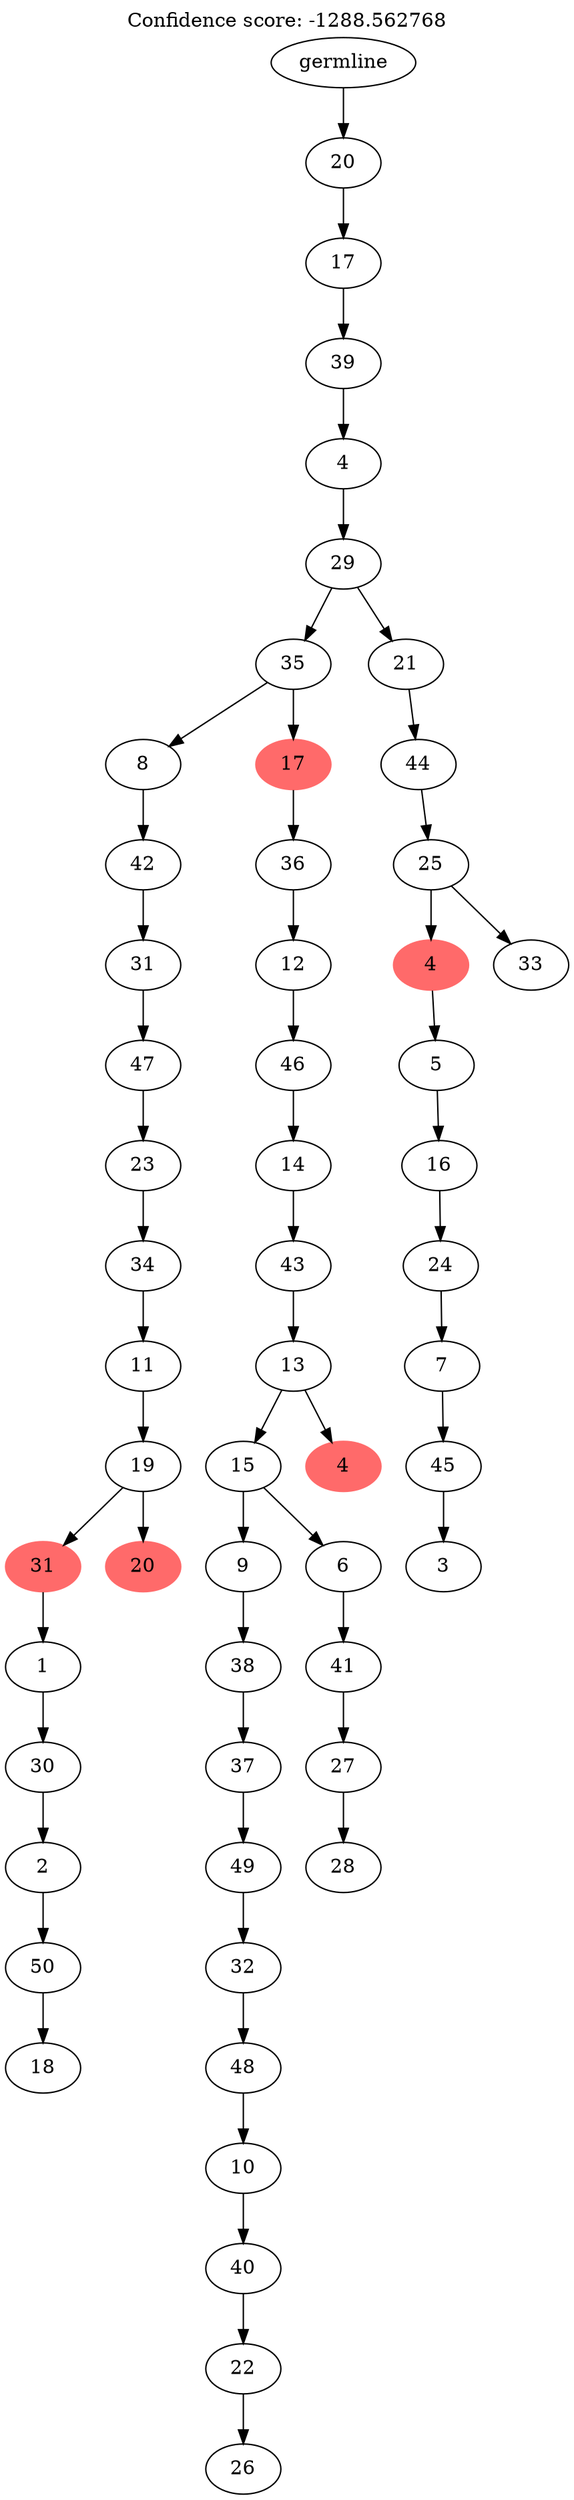 digraph g {
	"53" -> "54";
	"54" [label="18"];
	"52" -> "53";
	"53" [label="50"];
	"51" -> "52";
	"52" [label="2"];
	"50" -> "51";
	"51" [label="30"];
	"49" -> "50";
	"50" [label="1"];
	"48" -> "49";
	"49" [color=indianred1, style=filled, label="31"];
	"48" -> "55";
	"55" [color=indianred1, style=filled, label="20"];
	"47" -> "48";
	"48" [label="19"];
	"46" -> "47";
	"47" [label="11"];
	"45" -> "46";
	"46" [label="34"];
	"44" -> "45";
	"45" [label="23"];
	"43" -> "44";
	"44" [label="47"];
	"42" -> "43";
	"43" [label="31"];
	"41" -> "42";
	"42" [label="42"];
	"39" -> "40";
	"40" [label="26"];
	"38" -> "39";
	"39" [label="22"];
	"37" -> "38";
	"38" [label="40"];
	"36" -> "37";
	"37" [label="10"];
	"35" -> "36";
	"36" [label="48"];
	"34" -> "35";
	"35" [label="32"];
	"33" -> "34";
	"34" [label="49"];
	"32" -> "33";
	"33" [label="37"];
	"31" -> "32";
	"32" [label="38"];
	"29" -> "30";
	"30" [label="28"];
	"28" -> "29";
	"29" [label="27"];
	"27" -> "28";
	"28" [label="41"];
	"26" -> "27";
	"27" [label="6"];
	"26" -> "31";
	"31" [label="9"];
	"24" -> "25";
	"25" [color=indianred1, style=filled, label="4"];
	"24" -> "26";
	"26" [label="15"];
	"23" -> "24";
	"24" [label="13"];
	"22" -> "23";
	"23" [label="43"];
	"21" -> "22";
	"22" [label="14"];
	"20" -> "21";
	"21" [label="46"];
	"19" -> "20";
	"20" [label="12"];
	"18" -> "19";
	"19" [label="36"];
	"17" -> "18";
	"18" [color=indianred1, style=filled, label="17"];
	"17" -> "41";
	"41" [label="8"];
	"14" -> "15";
	"15" [label="3"];
	"13" -> "14";
	"14" [label="45"];
	"12" -> "13";
	"13" [label="7"];
	"11" -> "12";
	"12" [label="24"];
	"10" -> "11";
	"11" [label="16"];
	"9" -> "10";
	"10" [label="5"];
	"8" -> "9";
	"9" [color=indianred1, style=filled, label="4"];
	"8" -> "16";
	"16" [label="33"];
	"7" -> "8";
	"8" [label="25"];
	"6" -> "7";
	"7" [label="44"];
	"5" -> "6";
	"6" [label="21"];
	"5" -> "17";
	"17" [label="35"];
	"4" -> "5";
	"5" [label="29"];
	"3" -> "4";
	"4" [label="4"];
	"2" -> "3";
	"3" [label="39"];
	"1" -> "2";
	"2" [label="17"];
	"0" -> "1";
	"1" [label="20"];
	"0" [label="germline"];
	labelloc="t";
	label="Confidence score: -1288.562768";
}
